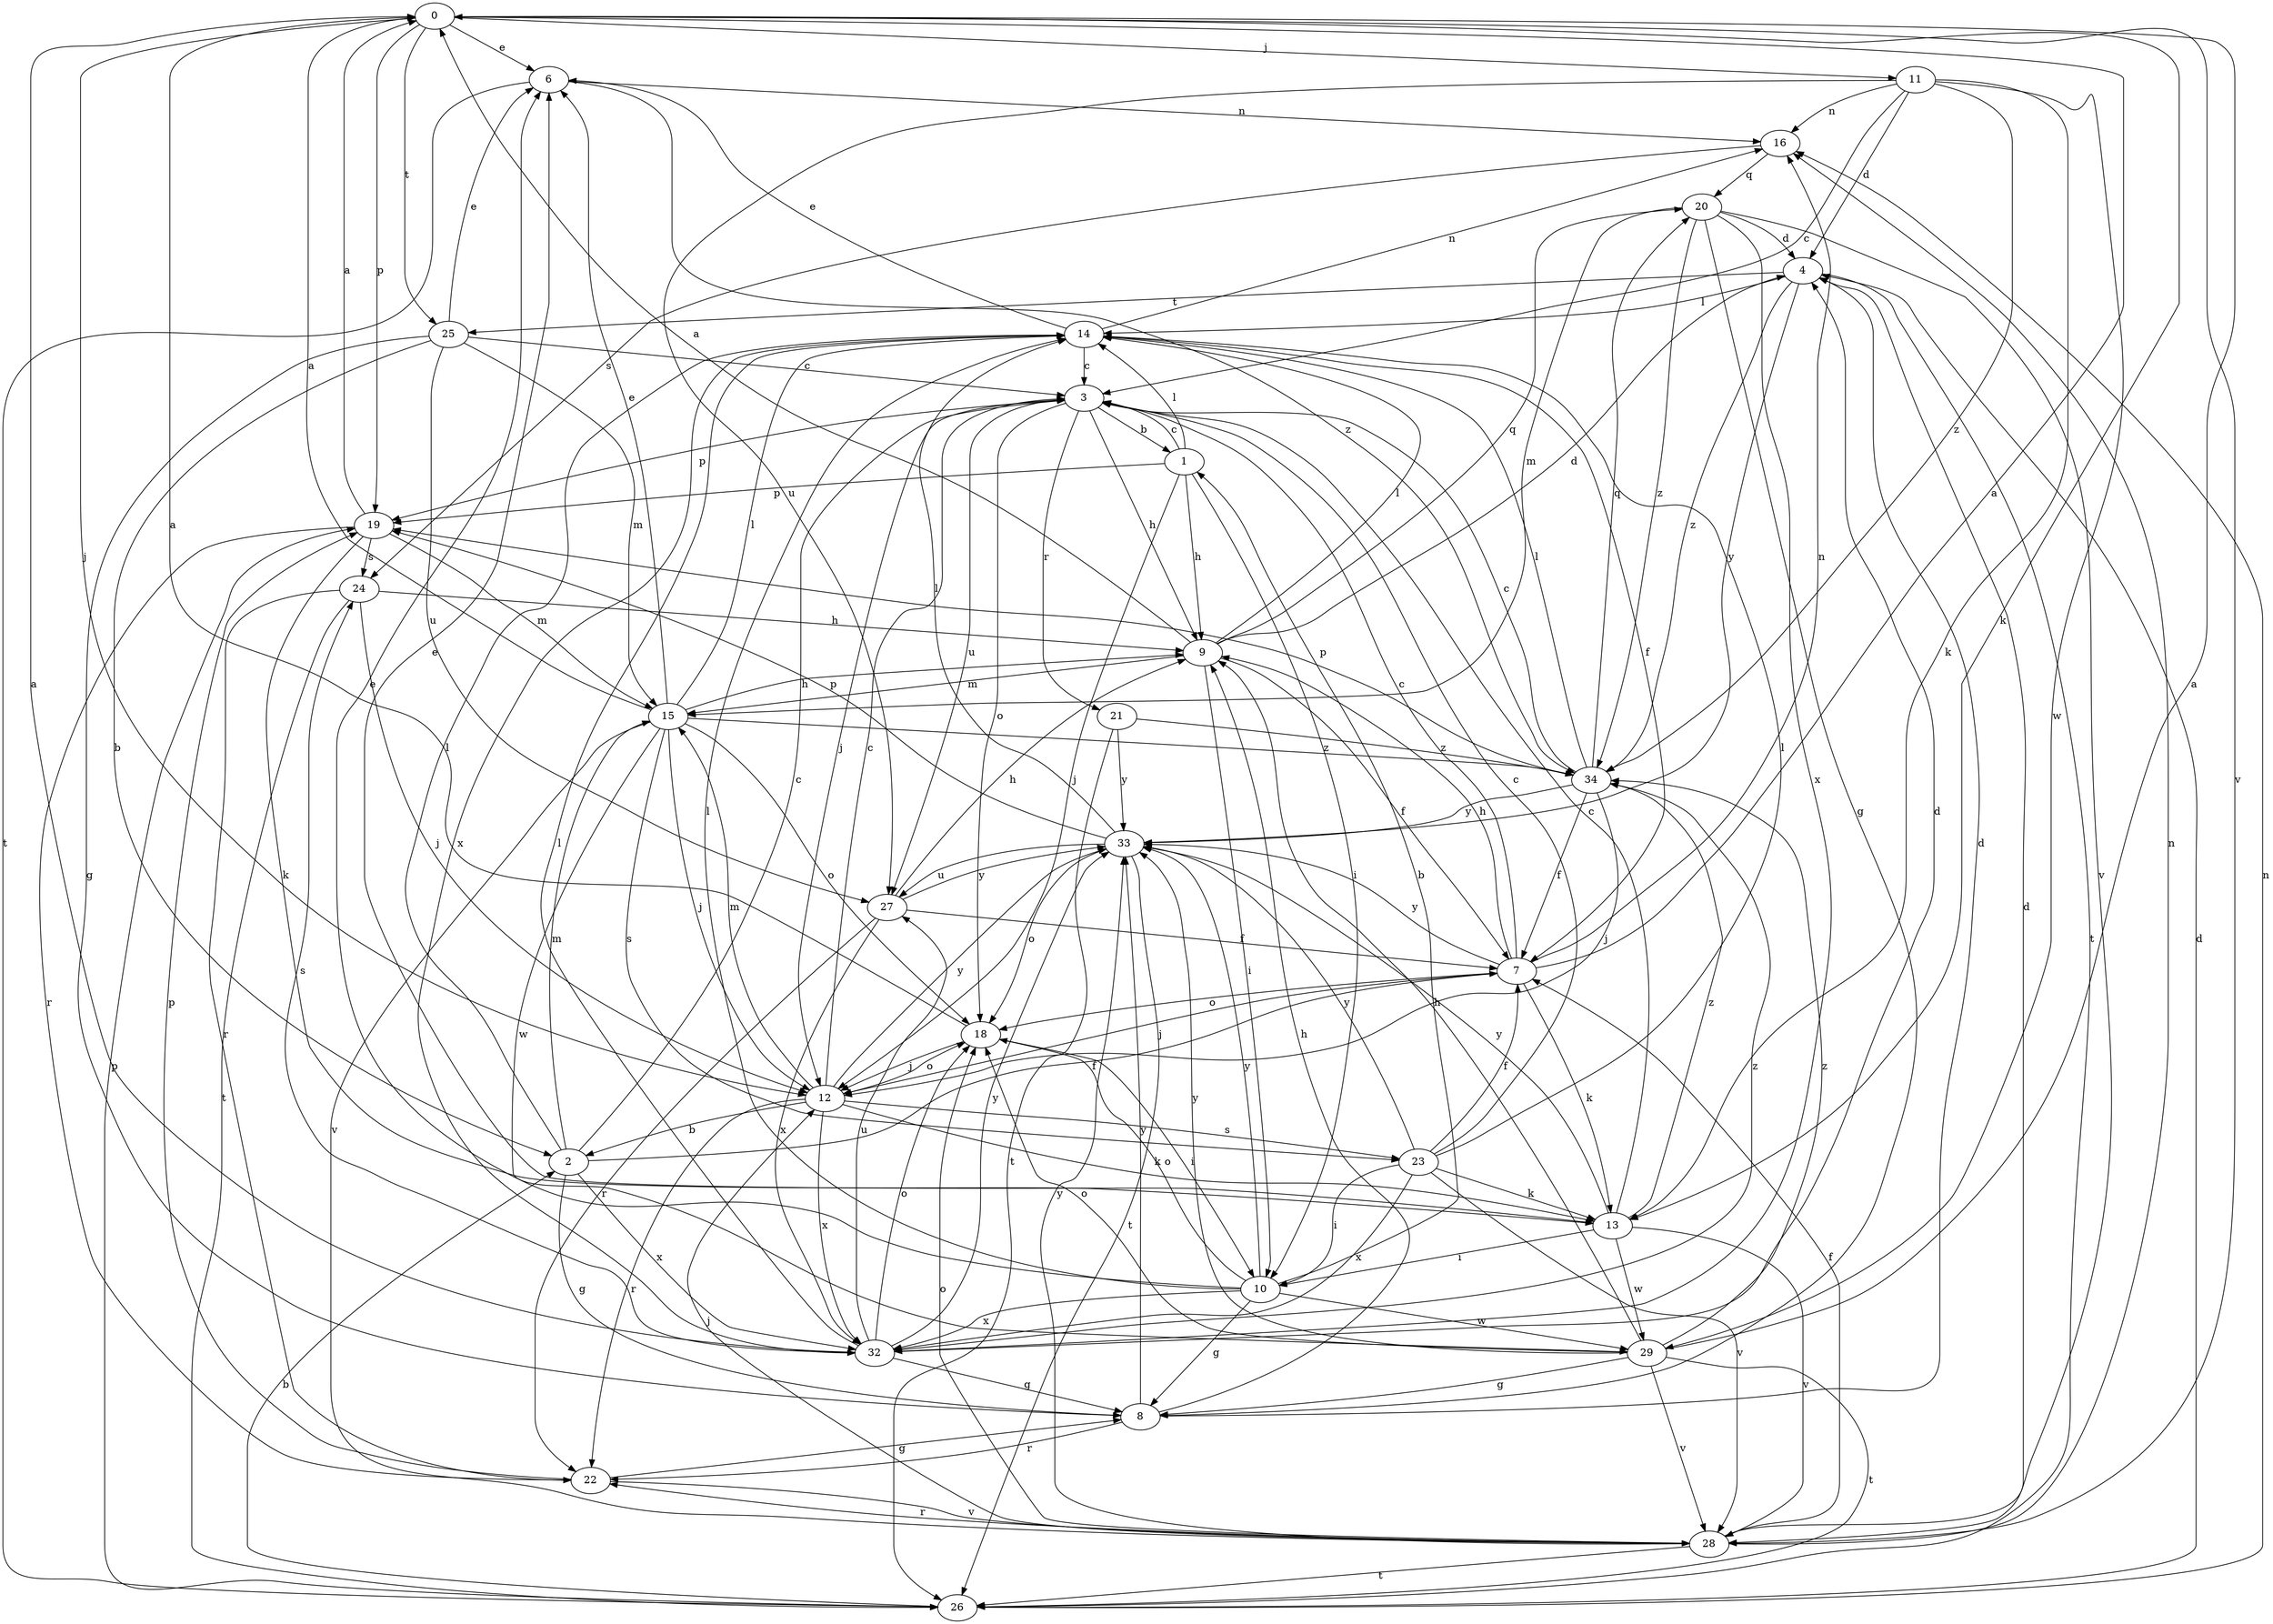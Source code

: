 strict digraph  {
0;
1;
2;
3;
4;
6;
7;
8;
9;
10;
11;
12;
13;
14;
15;
16;
18;
19;
20;
21;
22;
23;
24;
25;
26;
27;
28;
29;
32;
33;
34;
0 -> 6  [label=e];
0 -> 11  [label=j];
0 -> 12  [label=j];
0 -> 13  [label=k];
0 -> 19  [label=p];
0 -> 25  [label=t];
0 -> 28  [label=v];
1 -> 3  [label=c];
1 -> 9  [label=h];
1 -> 10  [label=i];
1 -> 12  [label=j];
1 -> 14  [label=l];
1 -> 19  [label=p];
2 -> 3  [label=c];
2 -> 7  [label=f];
2 -> 8  [label=g];
2 -> 14  [label=l];
2 -> 15  [label=m];
2 -> 32  [label=x];
3 -> 1  [label=b];
3 -> 9  [label=h];
3 -> 12  [label=j];
3 -> 18  [label=o];
3 -> 19  [label=p];
3 -> 21  [label=r];
3 -> 27  [label=u];
4 -> 14  [label=l];
4 -> 25  [label=t];
4 -> 26  [label=t];
4 -> 33  [label=y];
4 -> 34  [label=z];
6 -> 16  [label=n];
6 -> 26  [label=t];
6 -> 34  [label=z];
7 -> 0  [label=a];
7 -> 3  [label=c];
7 -> 9  [label=h];
7 -> 12  [label=j];
7 -> 13  [label=k];
7 -> 16  [label=n];
7 -> 18  [label=o];
7 -> 33  [label=y];
8 -> 4  [label=d];
8 -> 9  [label=h];
8 -> 22  [label=r];
8 -> 33  [label=y];
9 -> 0  [label=a];
9 -> 4  [label=d];
9 -> 7  [label=f];
9 -> 10  [label=i];
9 -> 14  [label=l];
9 -> 15  [label=m];
9 -> 20  [label=q];
10 -> 1  [label=b];
10 -> 6  [label=e];
10 -> 8  [label=g];
10 -> 14  [label=l];
10 -> 18  [label=o];
10 -> 29  [label=w];
10 -> 32  [label=x];
10 -> 33  [label=y];
11 -> 3  [label=c];
11 -> 4  [label=d];
11 -> 13  [label=k];
11 -> 16  [label=n];
11 -> 27  [label=u];
11 -> 29  [label=w];
11 -> 34  [label=z];
12 -> 2  [label=b];
12 -> 3  [label=c];
12 -> 13  [label=k];
12 -> 15  [label=m];
12 -> 18  [label=o];
12 -> 22  [label=r];
12 -> 23  [label=s];
12 -> 32  [label=x];
12 -> 33  [label=y];
13 -> 3  [label=c];
13 -> 6  [label=e];
13 -> 10  [label=i];
13 -> 28  [label=v];
13 -> 29  [label=w];
13 -> 33  [label=y];
13 -> 34  [label=z];
14 -> 3  [label=c];
14 -> 6  [label=e];
14 -> 7  [label=f];
14 -> 16  [label=n];
14 -> 32  [label=x];
15 -> 0  [label=a];
15 -> 6  [label=e];
15 -> 9  [label=h];
15 -> 12  [label=j];
15 -> 14  [label=l];
15 -> 18  [label=o];
15 -> 23  [label=s];
15 -> 28  [label=v];
15 -> 29  [label=w];
15 -> 34  [label=z];
16 -> 20  [label=q];
16 -> 24  [label=s];
18 -> 0  [label=a];
18 -> 10  [label=i];
18 -> 12  [label=j];
19 -> 0  [label=a];
19 -> 13  [label=k];
19 -> 15  [label=m];
19 -> 22  [label=r];
19 -> 24  [label=s];
20 -> 4  [label=d];
20 -> 8  [label=g];
20 -> 15  [label=m];
20 -> 28  [label=v];
20 -> 32  [label=x];
20 -> 34  [label=z];
21 -> 26  [label=t];
21 -> 33  [label=y];
21 -> 34  [label=z];
22 -> 8  [label=g];
22 -> 19  [label=p];
22 -> 28  [label=v];
23 -> 3  [label=c];
23 -> 7  [label=f];
23 -> 10  [label=i];
23 -> 13  [label=k];
23 -> 14  [label=l];
23 -> 28  [label=v];
23 -> 32  [label=x];
23 -> 33  [label=y];
24 -> 9  [label=h];
24 -> 12  [label=j];
24 -> 22  [label=r];
24 -> 26  [label=t];
25 -> 2  [label=b];
25 -> 3  [label=c];
25 -> 6  [label=e];
25 -> 8  [label=g];
25 -> 15  [label=m];
25 -> 27  [label=u];
26 -> 2  [label=b];
26 -> 4  [label=d];
26 -> 16  [label=n];
26 -> 19  [label=p];
27 -> 7  [label=f];
27 -> 9  [label=h];
27 -> 22  [label=r];
27 -> 32  [label=x];
27 -> 33  [label=y];
28 -> 4  [label=d];
28 -> 7  [label=f];
28 -> 12  [label=j];
28 -> 16  [label=n];
28 -> 18  [label=o];
28 -> 22  [label=r];
28 -> 26  [label=t];
28 -> 33  [label=y];
29 -> 0  [label=a];
29 -> 8  [label=g];
29 -> 9  [label=h];
29 -> 18  [label=o];
29 -> 26  [label=t];
29 -> 28  [label=v];
29 -> 33  [label=y];
29 -> 34  [label=z];
32 -> 0  [label=a];
32 -> 4  [label=d];
32 -> 8  [label=g];
32 -> 14  [label=l];
32 -> 18  [label=o];
32 -> 24  [label=s];
32 -> 27  [label=u];
32 -> 33  [label=y];
32 -> 34  [label=z];
33 -> 14  [label=l];
33 -> 18  [label=o];
33 -> 19  [label=p];
33 -> 26  [label=t];
33 -> 27  [label=u];
34 -> 3  [label=c];
34 -> 7  [label=f];
34 -> 12  [label=j];
34 -> 14  [label=l];
34 -> 19  [label=p];
34 -> 20  [label=q];
34 -> 33  [label=y];
}
